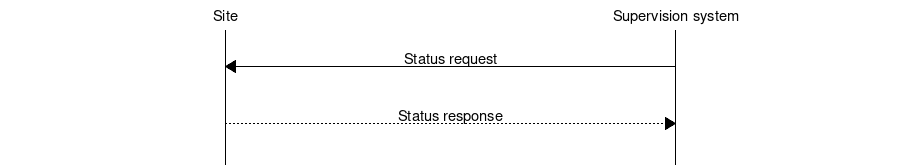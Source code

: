 # MSC for Status request/response

msc {
  hscale = "1.5", arcgradient = "0";

  Site, "Supervision system";

  |||;
  Site<="Supervision system" [ label = "Status request" ];
  |||;
  Site>>"Supervision system" [ label = "Status response" ];
  |||;
}
